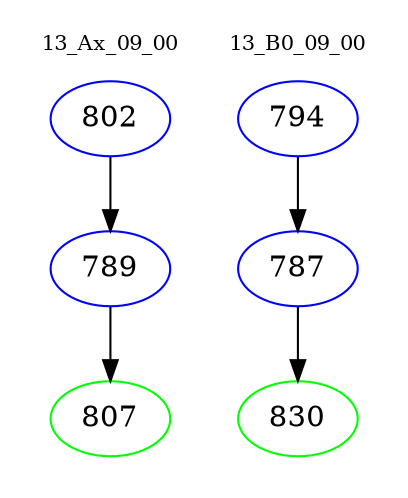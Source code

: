 digraph{
subgraph cluster_0 {
color = white
label = "13_Ax_09_00";
fontsize=10;
T0_802 [label="802", color="blue"]
T0_802 -> T0_789 [color="black"]
T0_789 [label="789", color="blue"]
T0_789 -> T0_807 [color="black"]
T0_807 [label="807", color="green"]
}
subgraph cluster_1 {
color = white
label = "13_B0_09_00";
fontsize=10;
T1_794 [label="794", color="blue"]
T1_794 -> T1_787 [color="black"]
T1_787 [label="787", color="blue"]
T1_787 -> T1_830 [color="black"]
T1_830 [label="830", color="green"]
}
}
